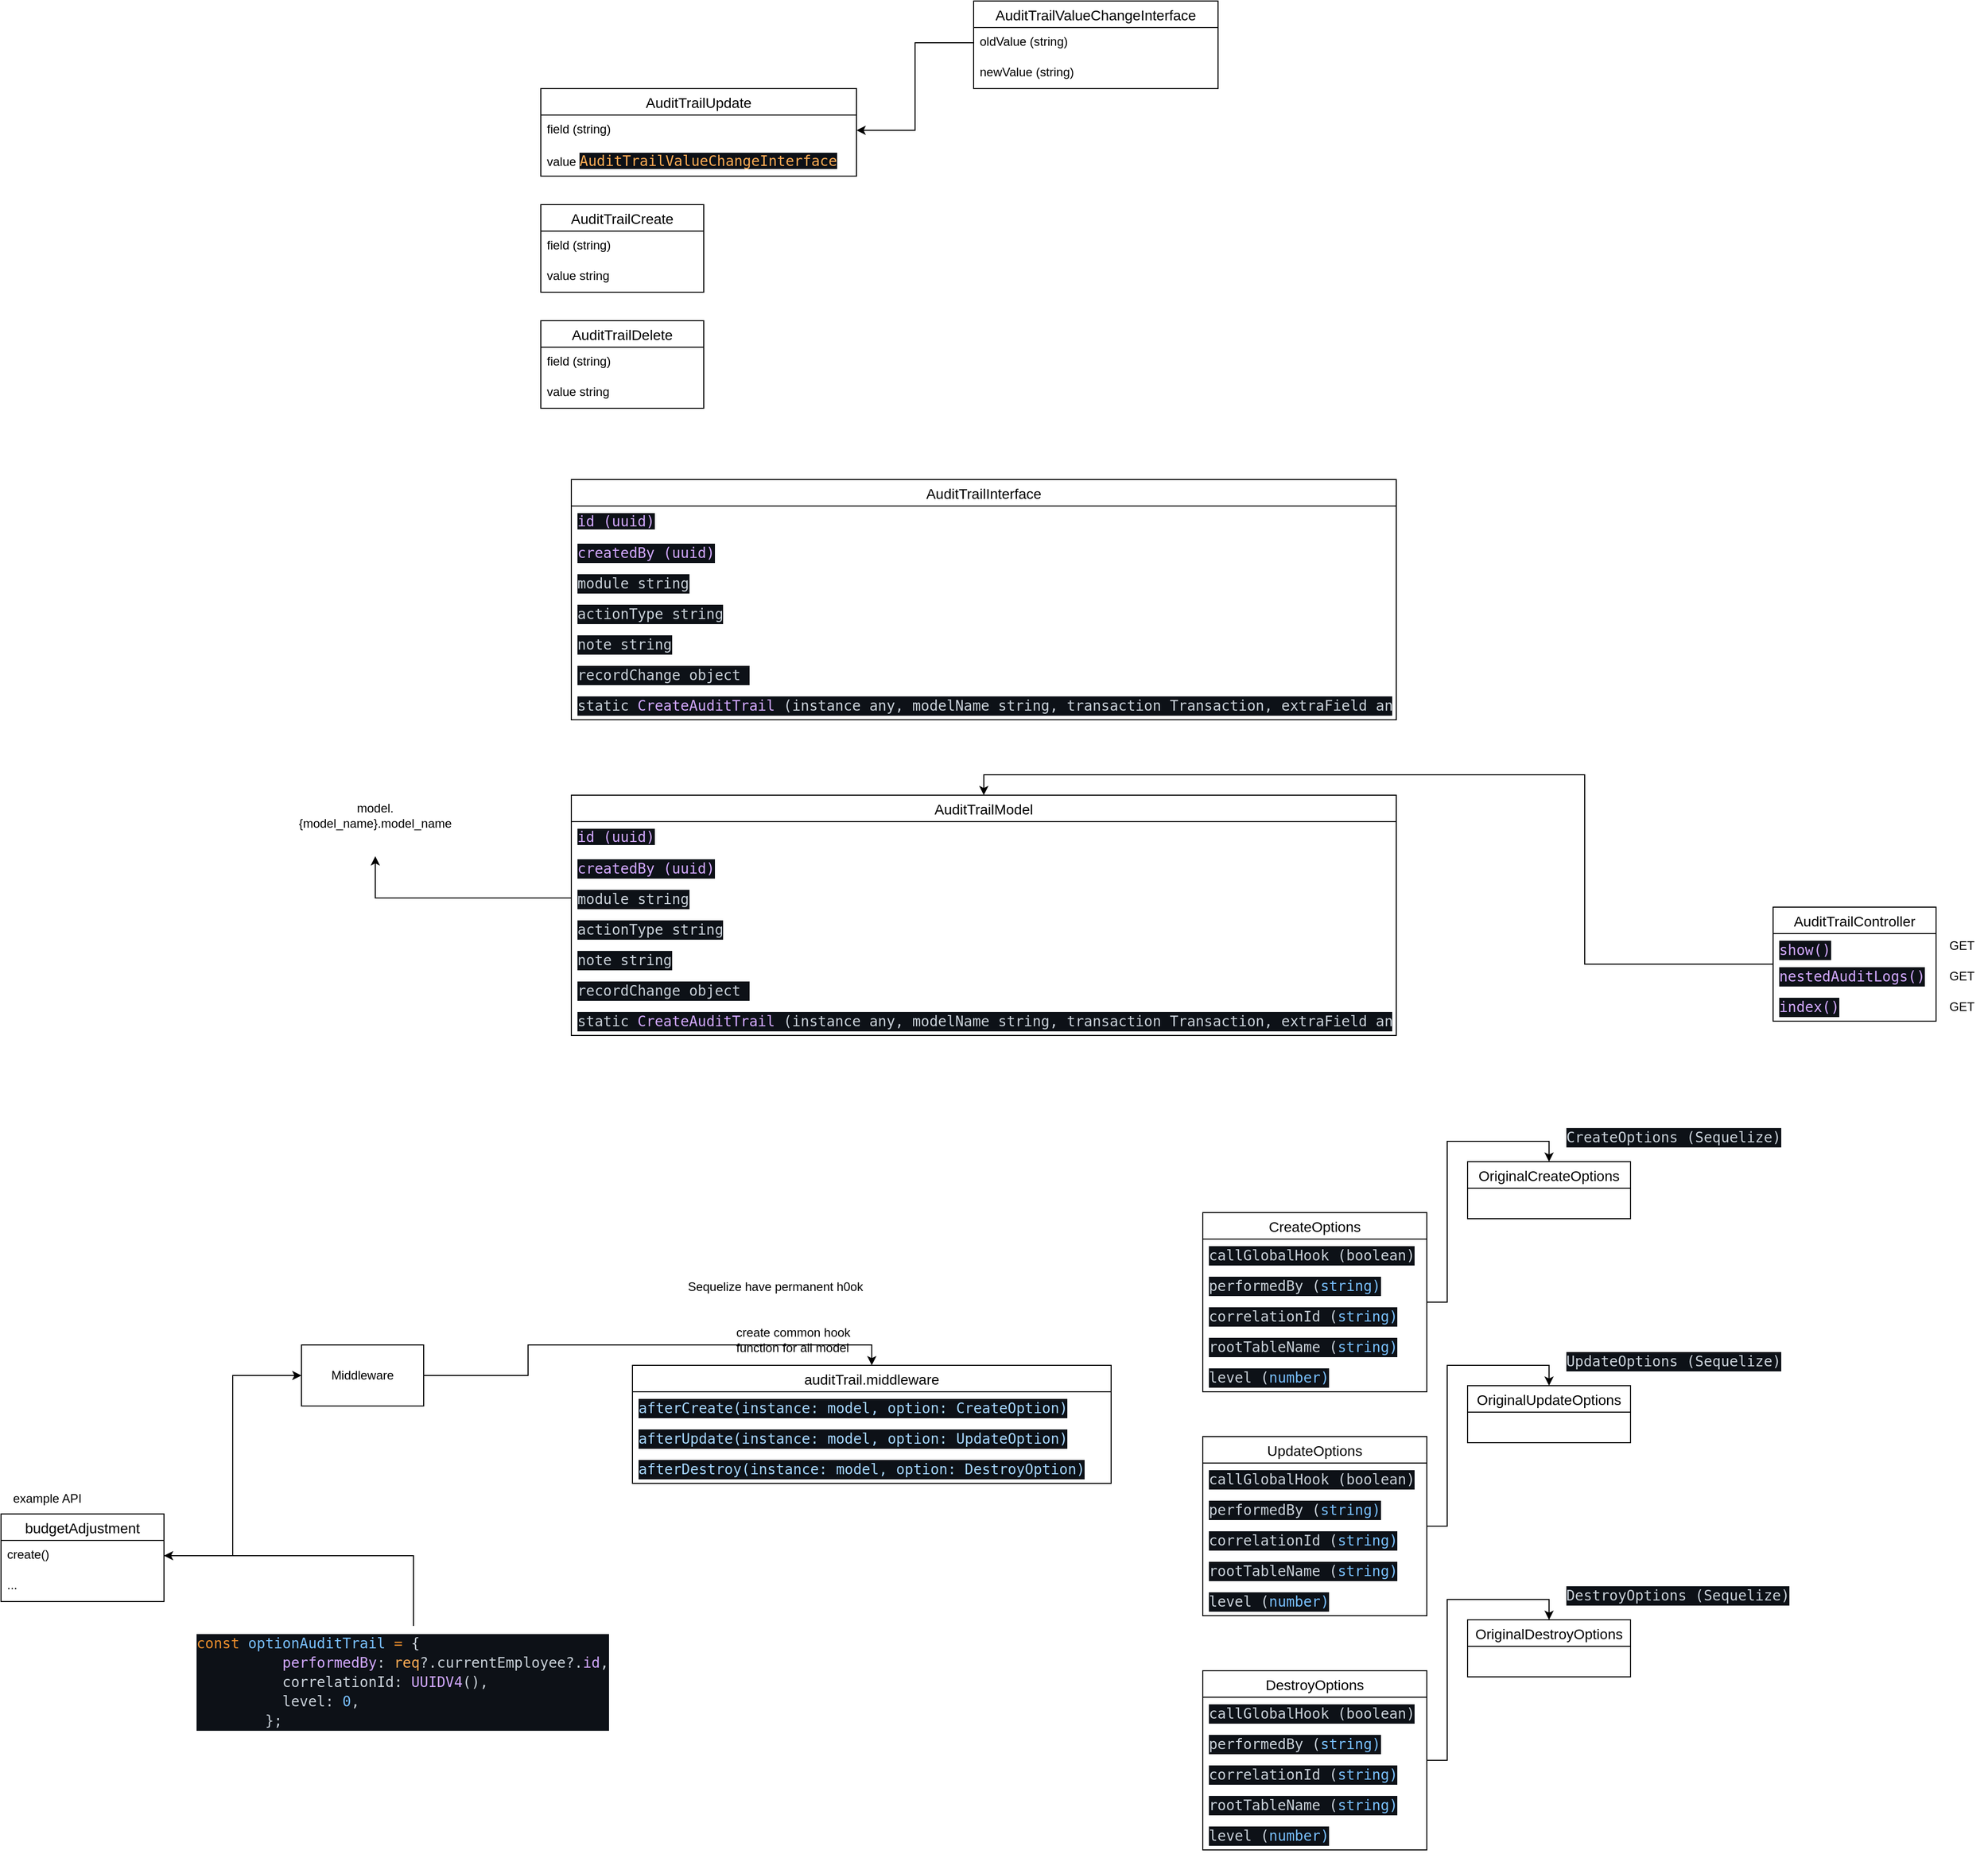 <mxfile version="27.1.5">
  <diagram name="Page-1" id="Ze7WVVPOwKdXuH0DOURA">
    <mxGraphModel dx="1978" dy="1793" grid="1" gridSize="10" guides="1" tooltips="1" connect="1" arrows="1" fold="1" page="1" pageScale="1" pageWidth="850" pageHeight="1100" math="0" shadow="0">
      <root>
        <mxCell id="0" />
        <mxCell id="1" parent="0" />
        <mxCell id="7cJMGXCKCTQfMQpSFX0T-6" value="AuditTrailModel" style="swimlane;fontStyle=0;childLayout=stackLayout;horizontal=1;startSize=26;horizontalStack=0;resizeParent=1;resizeParentMax=0;resizeLast=0;collapsible=1;marginBottom=0;align=center;fontSize=14;" vertex="1" parent="1">
          <mxGeometry x="160" y="240" width="810" height="236" as="geometry" />
        </mxCell>
        <mxCell id="7cJMGXCKCTQfMQpSFX0T-7" value="&lt;font face=&quot;Droid Sans Mono, monospace, monospace&quot; color=&quot;#d2a8ff&quot;&gt;&lt;span style=&quot;font-size: 14px; white-space: pre; background-color: rgb(13, 17, 23);&quot;&gt;id (uuid)&lt;/span&gt;&lt;/font&gt;" style="text;strokeColor=none;fillColor=none;spacingLeft=4;spacingRight=4;overflow=hidden;rotatable=0;points=[[0,0.5],[1,0.5]];portConstraint=eastwest;fontSize=12;whiteSpace=wrap;html=1;" vertex="1" parent="7cJMGXCKCTQfMQpSFX0T-6">
          <mxGeometry y="26" width="810" height="30" as="geometry" />
        </mxCell>
        <mxCell id="7cJMGXCKCTQfMQpSFX0T-8" value="&lt;div style=&quot;color: rgb(201, 209, 217); background-color: rgb(13, 17, 23); font-family: &amp;quot;Droid Sans Mono&amp;quot;, &amp;quot;monospace&amp;quot;, monospace; font-size: 14px; line-height: 19px; white-space: pre;&quot;&gt;&lt;span style=&quot;color: rgb(210, 168, 255);&quot;&gt;createdBy (uuid)&lt;/span&gt;&lt;/div&gt;" style="text;strokeColor=none;fillColor=none;spacingLeft=4;spacingRight=4;overflow=hidden;rotatable=0;points=[[0,0.5],[1,0.5]];portConstraint=eastwest;fontSize=12;whiteSpace=wrap;html=1;" vertex="1" parent="7cJMGXCKCTQfMQpSFX0T-6">
          <mxGeometry y="56" width="810" height="30" as="geometry" />
        </mxCell>
        <mxCell id="7cJMGXCKCTQfMQpSFX0T-9" value="&lt;div style=&quot;color: rgb(201, 209, 217); background-color: rgb(13, 17, 23); font-family: &amp;quot;Droid Sans Mono&amp;quot;, &amp;quot;monospace&amp;quot;, monospace; font-size: 14px; line-height: 19px; white-space: pre;&quot;&gt;module string&lt;/div&gt;" style="text;strokeColor=none;fillColor=none;spacingLeft=4;spacingRight=4;overflow=hidden;rotatable=0;points=[[0,0.5],[1,0.5]];portConstraint=eastwest;fontSize=12;whiteSpace=wrap;html=1;" vertex="1" parent="7cJMGXCKCTQfMQpSFX0T-6">
          <mxGeometry y="86" width="810" height="30" as="geometry" />
        </mxCell>
        <mxCell id="7cJMGXCKCTQfMQpSFX0T-10" value="&lt;div style=&quot;color: rgb(201, 209, 217); background-color: rgb(13, 17, 23); font-family: &amp;quot;Droid Sans Mono&amp;quot;, &amp;quot;monospace&amp;quot;, monospace; font-size: 14px; line-height: 19px; white-space: pre;&quot;&gt;actionType string&lt;/div&gt;" style="text;strokeColor=none;fillColor=none;spacingLeft=4;spacingRight=4;overflow=hidden;rotatable=0;points=[[0,0.5],[1,0.5]];portConstraint=eastwest;fontSize=12;whiteSpace=wrap;html=1;" vertex="1" parent="7cJMGXCKCTQfMQpSFX0T-6">
          <mxGeometry y="116" width="810" height="30" as="geometry" />
        </mxCell>
        <mxCell id="7cJMGXCKCTQfMQpSFX0T-11" value="&lt;div style=&quot;color: rgb(201, 209, 217); background-color: rgb(13, 17, 23); font-family: &amp;quot;Droid Sans Mono&amp;quot;, &amp;quot;monospace&amp;quot;, monospace; font-size: 14px; line-height: 19px; white-space: pre;&quot;&gt;note string&lt;/div&gt;" style="text;strokeColor=none;fillColor=none;spacingLeft=4;spacingRight=4;overflow=hidden;rotatable=0;points=[[0,0.5],[1,0.5]];portConstraint=eastwest;fontSize=12;whiteSpace=wrap;html=1;" vertex="1" parent="7cJMGXCKCTQfMQpSFX0T-6">
          <mxGeometry y="146" width="810" height="30" as="geometry" />
        </mxCell>
        <mxCell id="7cJMGXCKCTQfMQpSFX0T-12" value="&lt;div style=&quot;color: rgb(201, 209, 217); background-color: rgb(13, 17, 23); font-family: &amp;quot;Droid Sans Mono&amp;quot;, &amp;quot;monospace&amp;quot;, monospace; font-size: 14px; line-height: 19px; white-space: pre;&quot;&gt;recordChange object &lt;/div&gt;" style="text;strokeColor=none;fillColor=none;spacingLeft=4;spacingRight=4;overflow=hidden;rotatable=0;points=[[0,0.5],[1,0.5]];portConstraint=eastwest;fontSize=12;whiteSpace=wrap;html=1;" vertex="1" parent="7cJMGXCKCTQfMQpSFX0T-6">
          <mxGeometry y="176" width="810" height="30" as="geometry" />
        </mxCell>
        <mxCell id="7cJMGXCKCTQfMQpSFX0T-24" value="&lt;div style=&quot;color: rgb(201, 209, 217); background-color: rgb(13, 17, 23); font-family: &amp;quot;Droid Sans Mono&amp;quot;, &amp;quot;monospace&amp;quot;, monospace; font-size: 14px; line-height: 19px; white-space: pre;&quot;&gt;static &lt;span style=&quot;color: rgb(210, 168, 255); background-color: light-dark(rgb(13, 17, 23), rgb(220, 223, 229));&quot;&gt;CreateAuditTrail&lt;/span&gt;&lt;span style=&quot;background-color: light-dark(rgb(13, 17, 23), rgb(220, 223, 229)); color: light-dark(rgb(201, 209, 217), rgb(52, 59, 65));&quot;&gt; (instance any, modelName string, transaction Transaction, extraField any) &lt;/span&gt;&lt;br&gt;&lt;/div&gt;" style="text;strokeColor=none;fillColor=none;spacingLeft=4;spacingRight=4;overflow=hidden;rotatable=0;points=[[0,0.5],[1,0.5]];portConstraint=eastwest;fontSize=12;whiteSpace=wrap;html=1;" vertex="1" parent="7cJMGXCKCTQfMQpSFX0T-6">
          <mxGeometry y="206" width="810" height="30" as="geometry" />
        </mxCell>
        <mxCell id="7cJMGXCKCTQfMQpSFX0T-25" value="" style="group" vertex="1" connectable="0" parent="1">
          <mxGeometry x="1340" y="350" width="210" height="113" as="geometry" />
        </mxCell>
        <mxCell id="7cJMGXCKCTQfMQpSFX0T-2" value="AuditTrailController" style="swimlane;fontStyle=0;childLayout=stackLayout;horizontal=1;startSize=26;horizontalStack=0;resizeParent=1;resizeParentMax=0;resizeLast=0;collapsible=1;marginBottom=0;align=center;fontSize=14;" vertex="1" parent="7cJMGXCKCTQfMQpSFX0T-25">
          <mxGeometry width="160" height="112" as="geometry" />
        </mxCell>
        <mxCell id="7cJMGXCKCTQfMQpSFX0T-3" value="&lt;div style=&quot;color: rgb(201, 209, 217); background-color: rgb(13, 17, 23); font-family: &amp;quot;Droid Sans Mono&amp;quot;, &amp;quot;monospace&amp;quot;, monospace; font-size: 14px; line-height: 19px; white-space: pre;&quot;&gt;&lt;span style=&quot;color: #d2a8ff;&quot;&gt;show()&lt;/span&gt;&lt;/div&gt;" style="text;strokeColor=none;fillColor=none;spacingLeft=4;spacingRight=4;overflow=hidden;rotatable=0;points=[[0,0.5],[1,0.5]];portConstraint=eastwest;fontSize=12;whiteSpace=wrap;html=1;" vertex="1" parent="7cJMGXCKCTQfMQpSFX0T-2">
          <mxGeometry y="26" width="160" height="26" as="geometry" />
        </mxCell>
        <mxCell id="7cJMGXCKCTQfMQpSFX0T-4" value="&lt;div style=&quot;color: rgb(201, 209, 217); background-color: rgb(13, 17, 23); font-family: &amp;quot;Droid Sans Mono&amp;quot;, &amp;quot;monospace&amp;quot;, monospace; font-size: 14px; line-height: 19px; white-space: pre;&quot;&gt;&lt;span style=&quot;color: rgb(210, 168, 255);&quot;&gt;nestedAuditLogs()&lt;/span&gt;&lt;/div&gt;" style="text;strokeColor=none;fillColor=none;spacingLeft=4;spacingRight=4;overflow=hidden;rotatable=0;points=[[0,0.5],[1,0.5]];portConstraint=eastwest;fontSize=12;whiteSpace=wrap;html=1;" vertex="1" parent="7cJMGXCKCTQfMQpSFX0T-2">
          <mxGeometry y="52" width="160" height="30" as="geometry" />
        </mxCell>
        <mxCell id="7cJMGXCKCTQfMQpSFX0T-5" value="&lt;div style=&quot;color: rgb(201, 209, 217); background-color: rgb(13, 17, 23); font-family: &amp;quot;Droid Sans Mono&amp;quot;, &amp;quot;monospace&amp;quot;, monospace; font-size: 14px; line-height: 19px; white-space: pre;&quot;&gt;&lt;span style=&quot;color: #d2a8ff;&quot;&gt;index()&lt;/span&gt;&lt;/div&gt;" style="text;strokeColor=none;fillColor=none;spacingLeft=4;spacingRight=4;overflow=hidden;rotatable=0;points=[[0,0.5],[1,0.5]];portConstraint=eastwest;fontSize=12;whiteSpace=wrap;html=1;" vertex="1" parent="7cJMGXCKCTQfMQpSFX0T-2">
          <mxGeometry y="82" width="160" height="30" as="geometry" />
        </mxCell>
        <mxCell id="7cJMGXCKCTQfMQpSFX0T-13" value="GET" style="text;html=1;align=center;verticalAlign=middle;resizable=0;points=[];autosize=1;strokeColor=none;fillColor=none;" vertex="1" parent="7cJMGXCKCTQfMQpSFX0T-25">
          <mxGeometry x="160" y="23" width="50" height="30" as="geometry" />
        </mxCell>
        <mxCell id="7cJMGXCKCTQfMQpSFX0T-14" value="GET" style="text;html=1;align=center;verticalAlign=middle;resizable=0;points=[];autosize=1;strokeColor=none;fillColor=none;" vertex="1" parent="7cJMGXCKCTQfMQpSFX0T-25">
          <mxGeometry x="160" y="53" width="50" height="30" as="geometry" />
        </mxCell>
        <mxCell id="7cJMGXCKCTQfMQpSFX0T-15" value="GET" style="text;html=1;align=center;verticalAlign=middle;resizable=0;points=[];autosize=1;strokeColor=none;fillColor=none;" vertex="1" parent="7cJMGXCKCTQfMQpSFX0T-25">
          <mxGeometry x="160" y="83" width="50" height="30" as="geometry" />
        </mxCell>
        <mxCell id="7cJMGXCKCTQfMQpSFX0T-27" value="model.{model_name}.model_name" style="text;html=1;align=center;verticalAlign=middle;whiteSpace=wrap;rounded=0;" vertex="1" parent="1">
          <mxGeometry x="-80" y="220" width="95" height="80" as="geometry" />
        </mxCell>
        <mxCell id="7cJMGXCKCTQfMQpSFX0T-28" style="edgeStyle=orthogonalEdgeStyle;rounded=0;orthogonalLoop=1;jettySize=auto;html=1;" edge="1" parent="1" source="7cJMGXCKCTQfMQpSFX0T-9" target="7cJMGXCKCTQfMQpSFX0T-27">
          <mxGeometry relative="1" as="geometry" />
        </mxCell>
        <mxCell id="7cJMGXCKCTQfMQpSFX0T-29" value="AuditTrailInterface" style="swimlane;fontStyle=0;childLayout=stackLayout;horizontal=1;startSize=26;horizontalStack=0;resizeParent=1;resizeParentMax=0;resizeLast=0;collapsible=1;marginBottom=0;align=center;fontSize=14;" vertex="1" parent="1">
          <mxGeometry x="160" y="-70" width="810" height="236" as="geometry" />
        </mxCell>
        <mxCell id="7cJMGXCKCTQfMQpSFX0T-30" value="&lt;font face=&quot;Droid Sans Mono, monospace, monospace&quot; color=&quot;#d2a8ff&quot;&gt;&lt;span style=&quot;font-size: 14px; white-space: pre; background-color: rgb(13, 17, 23);&quot;&gt;id (uuid)&lt;/span&gt;&lt;/font&gt;" style="text;strokeColor=none;fillColor=none;spacingLeft=4;spacingRight=4;overflow=hidden;rotatable=0;points=[[0,0.5],[1,0.5]];portConstraint=eastwest;fontSize=12;whiteSpace=wrap;html=1;" vertex="1" parent="7cJMGXCKCTQfMQpSFX0T-29">
          <mxGeometry y="26" width="810" height="30" as="geometry" />
        </mxCell>
        <mxCell id="7cJMGXCKCTQfMQpSFX0T-31" value="&lt;div style=&quot;color: rgb(201, 209, 217); background-color: rgb(13, 17, 23); font-family: &amp;quot;Droid Sans Mono&amp;quot;, &amp;quot;monospace&amp;quot;, monospace; font-size: 14px; line-height: 19px; white-space: pre;&quot;&gt;&lt;span style=&quot;color: rgb(210, 168, 255);&quot;&gt;createdBy (uuid)&lt;/span&gt;&lt;/div&gt;" style="text;strokeColor=none;fillColor=none;spacingLeft=4;spacingRight=4;overflow=hidden;rotatable=0;points=[[0,0.5],[1,0.5]];portConstraint=eastwest;fontSize=12;whiteSpace=wrap;html=1;" vertex="1" parent="7cJMGXCKCTQfMQpSFX0T-29">
          <mxGeometry y="56" width="810" height="30" as="geometry" />
        </mxCell>
        <mxCell id="7cJMGXCKCTQfMQpSFX0T-32" value="&lt;div style=&quot;color: rgb(201, 209, 217); background-color: rgb(13, 17, 23); font-family: &amp;quot;Droid Sans Mono&amp;quot;, &amp;quot;monospace&amp;quot;, monospace; font-size: 14px; line-height: 19px; white-space: pre;&quot;&gt;module string&lt;/div&gt;" style="text;strokeColor=none;fillColor=none;spacingLeft=4;spacingRight=4;overflow=hidden;rotatable=0;points=[[0,0.5],[1,0.5]];portConstraint=eastwest;fontSize=12;whiteSpace=wrap;html=1;" vertex="1" parent="7cJMGXCKCTQfMQpSFX0T-29">
          <mxGeometry y="86" width="810" height="30" as="geometry" />
        </mxCell>
        <mxCell id="7cJMGXCKCTQfMQpSFX0T-33" value="&lt;div style=&quot;color: rgb(201, 209, 217); background-color: rgb(13, 17, 23); font-family: &amp;quot;Droid Sans Mono&amp;quot;, &amp;quot;monospace&amp;quot;, monospace; font-size: 14px; line-height: 19px; white-space: pre;&quot;&gt;actionType string&lt;/div&gt;" style="text;strokeColor=none;fillColor=none;spacingLeft=4;spacingRight=4;overflow=hidden;rotatable=0;points=[[0,0.5],[1,0.5]];portConstraint=eastwest;fontSize=12;whiteSpace=wrap;html=1;" vertex="1" parent="7cJMGXCKCTQfMQpSFX0T-29">
          <mxGeometry y="116" width="810" height="30" as="geometry" />
        </mxCell>
        <mxCell id="7cJMGXCKCTQfMQpSFX0T-34" value="&lt;div style=&quot;color: rgb(201, 209, 217); background-color: rgb(13, 17, 23); font-family: &amp;quot;Droid Sans Mono&amp;quot;, &amp;quot;monospace&amp;quot;, monospace; font-size: 14px; line-height: 19px; white-space: pre;&quot;&gt;note string&lt;/div&gt;" style="text;strokeColor=none;fillColor=none;spacingLeft=4;spacingRight=4;overflow=hidden;rotatable=0;points=[[0,0.5],[1,0.5]];portConstraint=eastwest;fontSize=12;whiteSpace=wrap;html=1;" vertex="1" parent="7cJMGXCKCTQfMQpSFX0T-29">
          <mxGeometry y="146" width="810" height="30" as="geometry" />
        </mxCell>
        <mxCell id="7cJMGXCKCTQfMQpSFX0T-35" value="&lt;div style=&quot;color: rgb(201, 209, 217); background-color: rgb(13, 17, 23); font-family: &amp;quot;Droid Sans Mono&amp;quot;, &amp;quot;monospace&amp;quot;, monospace; font-size: 14px; line-height: 19px; white-space: pre;&quot;&gt;recordChange object &lt;/div&gt;" style="text;strokeColor=none;fillColor=none;spacingLeft=4;spacingRight=4;overflow=hidden;rotatable=0;points=[[0,0.5],[1,0.5]];portConstraint=eastwest;fontSize=12;whiteSpace=wrap;html=1;" vertex="1" parent="7cJMGXCKCTQfMQpSFX0T-29">
          <mxGeometry y="176" width="810" height="30" as="geometry" />
        </mxCell>
        <mxCell id="7cJMGXCKCTQfMQpSFX0T-36" value="&lt;div style=&quot;color: rgb(201, 209, 217); background-color: rgb(13, 17, 23); font-family: &amp;quot;Droid Sans Mono&amp;quot;, &amp;quot;monospace&amp;quot;, monospace; font-size: 14px; line-height: 19px; white-space: pre;&quot;&gt;static &lt;span style=&quot;color: rgb(210, 168, 255); background-color: light-dark(rgb(13, 17, 23), rgb(220, 223, 229));&quot;&gt;CreateAuditTrail&lt;/span&gt;&lt;span style=&quot;background-color: light-dark(rgb(13, 17, 23), rgb(220, 223, 229)); color: light-dark(rgb(201, 209, 217), rgb(52, 59, 65));&quot;&gt; (instance any, modelName string, transaction Transaction, extraField any) &lt;/span&gt;&lt;br&gt;&lt;/div&gt;" style="text;strokeColor=none;fillColor=none;spacingLeft=4;spacingRight=4;overflow=hidden;rotatable=0;points=[[0,0.5],[1,0.5]];portConstraint=eastwest;fontSize=12;whiteSpace=wrap;html=1;" vertex="1" parent="7cJMGXCKCTQfMQpSFX0T-29">
          <mxGeometry y="206" width="810" height="30" as="geometry" />
        </mxCell>
        <mxCell id="7cJMGXCKCTQfMQpSFX0T-43" style="edgeStyle=orthogonalEdgeStyle;rounded=0;orthogonalLoop=1;jettySize=auto;html=1;entryX=0.5;entryY=0;entryDx=0;entryDy=0;" edge="1" parent="1" source="7cJMGXCKCTQfMQpSFX0T-2" target="7cJMGXCKCTQfMQpSFX0T-6">
          <mxGeometry relative="1" as="geometry">
            <Array as="points">
              <mxPoint x="1155" y="406" />
              <mxPoint x="1155" y="220" />
              <mxPoint x="565" y="220" />
            </Array>
          </mxGeometry>
        </mxCell>
        <mxCell id="7cJMGXCKCTQfMQpSFX0T-54" value="" style="group" vertex="1" connectable="0" parent="1">
          <mxGeometry x="-400" y="916" width="620" height="250" as="geometry" />
        </mxCell>
        <mxCell id="7cJMGXCKCTQfMQpSFX0T-17" value="budgetAdjustment" style="swimlane;fontStyle=0;childLayout=stackLayout;horizontal=1;startSize=26;horizontalStack=0;resizeParent=1;resizeParentMax=0;resizeLast=0;collapsible=1;marginBottom=0;align=center;fontSize=14;" vertex="1" parent="7cJMGXCKCTQfMQpSFX0T-54">
          <mxGeometry y="30" width="160" height="86" as="geometry" />
        </mxCell>
        <mxCell id="7cJMGXCKCTQfMQpSFX0T-18" value="create()" style="text;strokeColor=none;fillColor=none;spacingLeft=4;spacingRight=4;overflow=hidden;rotatable=0;points=[[0,0.5],[1,0.5]];portConstraint=eastwest;fontSize=12;whiteSpace=wrap;html=1;" vertex="1" parent="7cJMGXCKCTQfMQpSFX0T-17">
          <mxGeometry y="26" width="160" height="30" as="geometry" />
        </mxCell>
        <mxCell id="7cJMGXCKCTQfMQpSFX0T-20" value="..." style="text;strokeColor=none;fillColor=none;spacingLeft=4;spacingRight=4;overflow=hidden;rotatable=0;points=[[0,0.5],[1,0.5]];portConstraint=eastwest;fontSize=12;whiteSpace=wrap;html=1;" vertex="1" parent="7cJMGXCKCTQfMQpSFX0T-17">
          <mxGeometry y="56" width="160" height="30" as="geometry" />
        </mxCell>
        <mxCell id="7cJMGXCKCTQfMQpSFX0T-21" value="example API" style="text;html=1;align=center;verticalAlign=middle;resizable=0;points=[];autosize=1;strokeColor=none;fillColor=none;" vertex="1" parent="7cJMGXCKCTQfMQpSFX0T-54">
          <mxGeometry width="90" height="30" as="geometry" />
        </mxCell>
        <mxCell id="7cJMGXCKCTQfMQpSFX0T-23" style="edgeStyle=orthogonalEdgeStyle;rounded=0;orthogonalLoop=1;jettySize=auto;html=1;entryX=1;entryY=0.5;entryDx=0;entryDy=0;" edge="1" parent="7cJMGXCKCTQfMQpSFX0T-54" source="7cJMGXCKCTQfMQpSFX0T-22" target="7cJMGXCKCTQfMQpSFX0T-18">
          <mxGeometry relative="1" as="geometry" />
        </mxCell>
        <mxCell id="7cJMGXCKCTQfMQpSFX0T-22" value="&lt;div style=&quot;color: rgb(201, 209, 217); background-color: rgb(13, 17, 23); font-family: &amp;quot;Droid Sans Mono&amp;quot;, &amp;quot;monospace&amp;quot;, monospace; font-size: 14px; line-height: 19px; white-space-collapse: preserve;&quot;&gt;&lt;div&gt;&lt;span style=&quot;color: rgb(236, 142, 44);&quot;&gt;const&lt;/span&gt; &lt;span style=&quot;color: rgb(121, 192, 255);&quot;&gt;optionAuditTrail&lt;/span&gt; &lt;span style=&quot;color: rgb(236, 142, 44);&quot;&gt;=&lt;/span&gt; {&lt;/div&gt;&lt;div&gt;          &lt;span style=&quot;color: rgb(210, 168, 255);&quot;&gt;performedBy&lt;/span&gt;: &lt;span style=&quot;color: rgb(253, 172, 84);&quot;&gt;req&lt;/span&gt;?.currentEmployee?.&lt;span style=&quot;color: rgb(210, 168, 255);&quot;&gt;id&lt;/span&gt;,&lt;/div&gt;&lt;div&gt;          correlationId: &lt;span style=&quot;color: rgb(210, 168, 255);&quot;&gt;UUIDV4&lt;/span&gt;(),&lt;/div&gt;&lt;div&gt;          level: &lt;span style=&quot;color: rgb(121, 192, 255);&quot;&gt;0&lt;/span&gt;,&lt;/div&gt;&lt;div&gt;        };&lt;/div&gt;&lt;/div&gt;" style="text;html=1;align=left;verticalAlign=middle;resizable=0;points=[];autosize=1;strokeColor=none;fillColor=none;" vertex="1" parent="7cJMGXCKCTQfMQpSFX0T-54">
          <mxGeometry x="190" y="140" width="430" height="110" as="geometry" />
        </mxCell>
        <mxCell id="7cJMGXCKCTQfMQpSFX0T-58" value="" style="group" vertex="1" connectable="0" parent="1">
          <mxGeometry x="130" y="-540" width="665" height="400" as="geometry" />
        </mxCell>
        <mxCell id="7cJMGXCKCTQfMQpSFX0T-38" value="AuditTrailCreate" style="swimlane;fontStyle=0;childLayout=stackLayout;horizontal=1;startSize=26;horizontalStack=0;resizeParent=1;resizeParentMax=0;resizeLast=0;collapsible=1;marginBottom=0;align=center;fontSize=14;" vertex="1" parent="7cJMGXCKCTQfMQpSFX0T-58">
          <mxGeometry y="200" width="160" height="86" as="geometry" />
        </mxCell>
        <mxCell id="7cJMGXCKCTQfMQpSFX0T-39" value="field (string)" style="text;strokeColor=none;fillColor=none;spacingLeft=4;spacingRight=4;overflow=hidden;rotatable=0;points=[[0,0.5],[1,0.5]];portConstraint=eastwest;fontSize=12;whiteSpace=wrap;html=1;" vertex="1" parent="7cJMGXCKCTQfMQpSFX0T-38">
          <mxGeometry y="26" width="160" height="30" as="geometry" />
        </mxCell>
        <mxCell id="7cJMGXCKCTQfMQpSFX0T-41" value="value string" style="text;strokeColor=none;fillColor=none;spacingLeft=4;spacingRight=4;overflow=hidden;rotatable=0;points=[[0,0.5],[1,0.5]];portConstraint=eastwest;fontSize=12;whiteSpace=wrap;html=1;" vertex="1" parent="7cJMGXCKCTQfMQpSFX0T-38">
          <mxGeometry y="56" width="160" height="30" as="geometry" />
        </mxCell>
        <mxCell id="7cJMGXCKCTQfMQpSFX0T-44" value="AuditTrailDelete" style="swimlane;fontStyle=0;childLayout=stackLayout;horizontal=1;startSize=26;horizontalStack=0;resizeParent=1;resizeParentMax=0;resizeLast=0;collapsible=1;marginBottom=0;align=center;fontSize=14;" vertex="1" parent="7cJMGXCKCTQfMQpSFX0T-58">
          <mxGeometry y="314" width="160" height="86" as="geometry" />
        </mxCell>
        <mxCell id="7cJMGXCKCTQfMQpSFX0T-45" value="field (string)" style="text;strokeColor=none;fillColor=none;spacingLeft=4;spacingRight=4;overflow=hidden;rotatable=0;points=[[0,0.5],[1,0.5]];portConstraint=eastwest;fontSize=12;whiteSpace=wrap;html=1;" vertex="1" parent="7cJMGXCKCTQfMQpSFX0T-44">
          <mxGeometry y="26" width="160" height="30" as="geometry" />
        </mxCell>
        <mxCell id="7cJMGXCKCTQfMQpSFX0T-46" value="value string" style="text;strokeColor=none;fillColor=none;spacingLeft=4;spacingRight=4;overflow=hidden;rotatable=0;points=[[0,0.5],[1,0.5]];portConstraint=eastwest;fontSize=12;whiteSpace=wrap;html=1;" vertex="1" parent="7cJMGXCKCTQfMQpSFX0T-44">
          <mxGeometry y="56" width="160" height="30" as="geometry" />
        </mxCell>
        <mxCell id="7cJMGXCKCTQfMQpSFX0T-47" value="AuditTrailUpdate" style="swimlane;fontStyle=0;childLayout=stackLayout;horizontal=1;startSize=26;horizontalStack=0;resizeParent=1;resizeParentMax=0;resizeLast=0;collapsible=1;marginBottom=0;align=center;fontSize=14;" vertex="1" parent="7cJMGXCKCTQfMQpSFX0T-58">
          <mxGeometry y="86" width="310" height="86" as="geometry" />
        </mxCell>
        <mxCell id="7cJMGXCKCTQfMQpSFX0T-48" value="field (string)" style="text;strokeColor=none;fillColor=none;spacingLeft=4;spacingRight=4;overflow=hidden;rotatable=0;points=[[0,0.5],[1,0.5]];portConstraint=eastwest;fontSize=12;whiteSpace=wrap;html=1;" vertex="1" parent="7cJMGXCKCTQfMQpSFX0T-47">
          <mxGeometry y="26" width="310" height="30" as="geometry" />
        </mxCell>
        <mxCell id="7cJMGXCKCTQfMQpSFX0T-49" value="value&amp;nbsp;&lt;span style=&quot;color: rgb(253, 172, 84); background-color: rgb(13, 17, 23); font-family: &amp;quot;Droid Sans Mono&amp;quot;, &amp;quot;monospace&amp;quot;, monospace; font-size: 14px; white-space: pre;&quot;&gt;AuditTrailValueChangeInterface&lt;/span&gt;" style="text;strokeColor=none;fillColor=none;spacingLeft=4;spacingRight=4;overflow=hidden;rotatable=0;points=[[0,0.5],[1,0.5]];portConstraint=eastwest;fontSize=12;whiteSpace=wrap;html=1;" vertex="1" parent="7cJMGXCKCTQfMQpSFX0T-47">
          <mxGeometry y="56" width="310" height="30" as="geometry" />
        </mxCell>
        <mxCell id="7cJMGXCKCTQfMQpSFX0T-50" value="AuditTrailValueChangeInterface" style="swimlane;fontStyle=0;childLayout=stackLayout;horizontal=1;startSize=26;horizontalStack=0;resizeParent=1;resizeParentMax=0;resizeLast=0;collapsible=1;marginBottom=0;align=center;fontSize=14;" vertex="1" parent="7cJMGXCKCTQfMQpSFX0T-58">
          <mxGeometry x="425" width="240" height="86" as="geometry" />
        </mxCell>
        <mxCell id="7cJMGXCKCTQfMQpSFX0T-51" value="oldValue (string)" style="text;strokeColor=none;fillColor=none;spacingLeft=4;spacingRight=4;overflow=hidden;rotatable=0;points=[[0,0.5],[1,0.5]];portConstraint=eastwest;fontSize=12;whiteSpace=wrap;html=1;" vertex="1" parent="7cJMGXCKCTQfMQpSFX0T-50">
          <mxGeometry y="26" width="240" height="30" as="geometry" />
        </mxCell>
        <mxCell id="7cJMGXCKCTQfMQpSFX0T-52" value="newValue (string)" style="text;strokeColor=none;fillColor=none;spacingLeft=4;spacingRight=4;overflow=hidden;rotatable=0;points=[[0,0.5],[1,0.5]];portConstraint=eastwest;fontSize=12;whiteSpace=wrap;html=1;" vertex="1" parent="7cJMGXCKCTQfMQpSFX0T-50">
          <mxGeometry y="56" width="240" height="30" as="geometry" />
        </mxCell>
        <mxCell id="7cJMGXCKCTQfMQpSFX0T-57" style="edgeStyle=orthogonalEdgeStyle;rounded=0;orthogonalLoop=1;jettySize=auto;html=1;entryX=1;entryY=0.5;entryDx=0;entryDy=0;" edge="1" parent="7cJMGXCKCTQfMQpSFX0T-58" source="7cJMGXCKCTQfMQpSFX0T-51" target="7cJMGXCKCTQfMQpSFX0T-48">
          <mxGeometry relative="1" as="geometry" />
        </mxCell>
        <mxCell id="7cJMGXCKCTQfMQpSFX0T-61" style="edgeStyle=orthogonalEdgeStyle;rounded=0;orthogonalLoop=1;jettySize=auto;html=1;entryX=0.5;entryY=0;entryDx=0;entryDy=0;" edge="1" parent="1" source="7cJMGXCKCTQfMQpSFX0T-59" target="7cJMGXCKCTQfMQpSFX0T-62">
          <mxGeometry relative="1" as="geometry">
            <mxPoint x="260" y="800" as="targetPoint" />
          </mxGeometry>
        </mxCell>
        <mxCell id="7cJMGXCKCTQfMQpSFX0T-59" value="Middleware" style="rounded=0;whiteSpace=wrap;html=1;" vertex="1" parent="1">
          <mxGeometry x="-105" y="780" width="120" height="60" as="geometry" />
        </mxCell>
        <mxCell id="7cJMGXCKCTQfMQpSFX0T-60" style="edgeStyle=orthogonalEdgeStyle;rounded=0;orthogonalLoop=1;jettySize=auto;html=1;entryX=0;entryY=0.5;entryDx=0;entryDy=0;" edge="1" parent="1" source="7cJMGXCKCTQfMQpSFX0T-18" target="7cJMGXCKCTQfMQpSFX0T-59">
          <mxGeometry relative="1" as="geometry" />
        </mxCell>
        <mxCell id="7cJMGXCKCTQfMQpSFX0T-62" value="auditTrail.middleware" style="swimlane;fontStyle=0;childLayout=stackLayout;horizontal=1;startSize=26;horizontalStack=0;resizeParent=1;resizeParentMax=0;resizeLast=0;collapsible=1;marginBottom=0;align=center;fontSize=14;" vertex="1" parent="1">
          <mxGeometry x="220" y="800" width="470" height="116" as="geometry" />
        </mxCell>
        <mxCell id="7cJMGXCKCTQfMQpSFX0T-63" value="&lt;div style=&quot;color: rgb(201, 209, 217); background-color: rgb(13, 17, 23); font-family: &amp;quot;Droid Sans Mono&amp;quot;, &amp;quot;monospace&amp;quot;, monospace; font-size: 14px; line-height: 19px; white-space: pre;&quot;&gt;&lt;span style=&quot;color: rgb(165, 214, 255);&quot;&gt;afterCreate(instance: model, option: CreateOption)&lt;/span&gt;&lt;/div&gt;" style="text;strokeColor=none;fillColor=none;spacingLeft=4;spacingRight=4;overflow=hidden;rotatable=0;points=[[0,0.5],[1,0.5]];portConstraint=eastwest;fontSize=12;whiteSpace=wrap;html=1;" vertex="1" parent="7cJMGXCKCTQfMQpSFX0T-62">
          <mxGeometry y="26" width="470" height="30" as="geometry" />
        </mxCell>
        <mxCell id="7cJMGXCKCTQfMQpSFX0T-64" value="&lt;div style=&quot;color: rgb(201, 209, 217); background-color: rgb(13, 17, 23); font-family: &amp;quot;Droid Sans Mono&amp;quot;, &amp;quot;monospace&amp;quot;, monospace; font-size: 14px; line-height: 19px; white-space: pre;&quot;&gt;&lt;span style=&quot;color: rgb(165, 214, 255);&quot;&gt;afterUpdate(&lt;/span&gt;&lt;span style=&quot;color: rgb(165, 214, 255);&quot;&gt;instance: model, option: UpdateOption&lt;/span&gt;&lt;span style=&quot;color: light-dark(rgb(165, 214, 255), rgb(24, 66, 101)); background-color: light-dark(rgb(13, 17, 23), rgb(220, 223, 229));&quot;&gt;)&lt;/span&gt;&lt;/div&gt;" style="text;strokeColor=none;fillColor=none;spacingLeft=4;spacingRight=4;overflow=hidden;rotatable=0;points=[[0,0.5],[1,0.5]];portConstraint=eastwest;fontSize=12;whiteSpace=wrap;html=1;" vertex="1" parent="7cJMGXCKCTQfMQpSFX0T-62">
          <mxGeometry y="56" width="470" height="30" as="geometry" />
        </mxCell>
        <mxCell id="7cJMGXCKCTQfMQpSFX0T-65" value="&lt;div style=&quot;color: rgb(201, 209, 217); background-color: rgb(13, 17, 23); font-family: &amp;quot;Droid Sans Mono&amp;quot;, &amp;quot;monospace&amp;quot;, monospace; font-size: 14px; line-height: 19px; white-space: pre;&quot;&gt;&lt;span style=&quot;color: rgb(165, 214, 255);&quot;&gt;afterDestroy(&lt;/span&gt;&lt;span style=&quot;color: rgb(165, 214, 255);&quot;&gt;instance: model, option: DestroyOption&lt;/span&gt;&lt;span style=&quot;color: light-dark(rgb(165, 214, 255), rgb(24, 66, 101)); background-color: light-dark(rgb(13, 17, 23), rgb(220, 223, 229));&quot;&gt;)&lt;/span&gt;&lt;/div&gt;" style="text;strokeColor=none;fillColor=none;spacingLeft=4;spacingRight=4;overflow=hidden;rotatable=0;points=[[0,0.5],[1,0.5]];portConstraint=eastwest;fontSize=12;whiteSpace=wrap;html=1;" vertex="1" parent="7cJMGXCKCTQfMQpSFX0T-62">
          <mxGeometry y="86" width="470" height="30" as="geometry" />
        </mxCell>
        <mxCell id="7cJMGXCKCTQfMQpSFX0T-71" value="create common hook function for all model" style="text;html=1;align=left;verticalAlign=middle;whiteSpace=wrap;rounded=0;" vertex="1" parent="1">
          <mxGeometry x="320" y="760" width="150" height="30" as="geometry" />
        </mxCell>
        <mxCell id="7cJMGXCKCTQfMQpSFX0T-80" style="edgeStyle=orthogonalEdgeStyle;rounded=0;orthogonalLoop=1;jettySize=auto;html=1;entryX=0.5;entryY=0;entryDx=0;entryDy=0;" edge="1" parent="1" source="7cJMGXCKCTQfMQpSFX0T-73" target="7cJMGXCKCTQfMQpSFX0T-81">
          <mxGeometry relative="1" as="geometry">
            <mxPoint x="880" y="650" as="targetPoint" />
          </mxGeometry>
        </mxCell>
        <mxCell id="7cJMGXCKCTQfMQpSFX0T-73" value="CreateOptions" style="swimlane;fontStyle=0;childLayout=stackLayout;horizontal=1;startSize=26;horizontalStack=0;resizeParent=1;resizeParentMax=0;resizeLast=0;collapsible=1;marginBottom=0;align=center;fontSize=14;" vertex="1" parent="1">
          <mxGeometry x="780" y="650" width="220" height="176" as="geometry" />
        </mxCell>
        <mxCell id="7cJMGXCKCTQfMQpSFX0T-74" value="&lt;div style=&quot;color: rgb(201, 209, 217); background-color: rgb(13, 17, 23); font-family: &amp;quot;Droid Sans Mono&amp;quot;, &amp;quot;monospace&amp;quot;, monospace; font-size: 14px; line-height: 19px; white-space: pre;&quot;&gt;callGlobalHook (boolean)&lt;/div&gt;" style="text;strokeColor=none;fillColor=none;spacingLeft=4;spacingRight=4;overflow=hidden;rotatable=0;points=[[0,0.5],[1,0.5]];portConstraint=eastwest;fontSize=12;whiteSpace=wrap;html=1;" vertex="1" parent="7cJMGXCKCTQfMQpSFX0T-73">
          <mxGeometry y="26" width="220" height="30" as="geometry" />
        </mxCell>
        <mxCell id="7cJMGXCKCTQfMQpSFX0T-75" value="&lt;div style=&quot;color: rgb(201, 209, 217); background-color: rgb(13, 17, 23); font-family: &amp;quot;Droid Sans Mono&amp;quot;, &amp;quot;monospace&amp;quot;, monospace; font-size: 14px; line-height: 19px; white-space: pre;&quot;&gt;performedBy (&lt;span style=&quot;color: rgb(121, 192, 255);&quot;&gt;string)&lt;/span&gt;&lt;/div&gt;" style="text;strokeColor=none;fillColor=none;spacingLeft=4;spacingRight=4;overflow=hidden;rotatable=0;points=[[0,0.5],[1,0.5]];portConstraint=eastwest;fontSize=12;whiteSpace=wrap;html=1;" vertex="1" parent="7cJMGXCKCTQfMQpSFX0T-73">
          <mxGeometry y="56" width="220" height="30" as="geometry" />
        </mxCell>
        <mxCell id="7cJMGXCKCTQfMQpSFX0T-76" value="&lt;div style=&quot;color: rgb(201, 209, 217); background-color: rgb(13, 17, 23); font-family: &amp;quot;Droid Sans Mono&amp;quot;, &amp;quot;monospace&amp;quot;, monospace; font-size: 14px; line-height: 19px; white-space: pre;&quot;&gt;correlationId (&lt;span style=&quot;color: rgb(121, 192, 255);&quot;&gt;string)&lt;/span&gt;&lt;/div&gt;" style="text;strokeColor=none;fillColor=none;spacingLeft=4;spacingRight=4;overflow=hidden;rotatable=0;points=[[0,0.5],[1,0.5]];portConstraint=eastwest;fontSize=12;whiteSpace=wrap;html=1;" vertex="1" parent="7cJMGXCKCTQfMQpSFX0T-73">
          <mxGeometry y="86" width="220" height="30" as="geometry" />
        </mxCell>
        <mxCell id="7cJMGXCKCTQfMQpSFX0T-77" value="&lt;div style=&quot;color: rgb(201, 209, 217); background-color: rgb(13, 17, 23); font-family: &amp;quot;Droid Sans Mono&amp;quot;, &amp;quot;monospace&amp;quot;, monospace; font-size: 14px; line-height: 19px; white-space: pre;&quot;&gt;&lt;div style=&quot;line-height: 19px;&quot;&gt;rootTableName (&lt;span style=&quot;color: rgb(121, 192, 255); background-color: light-dark(rgb(13, 17, 23), rgb(220, 223, 229));&quot;&gt;string)&lt;/span&gt;&lt;/div&gt;&lt;/div&gt;" style="text;strokeColor=none;fillColor=none;spacingLeft=4;spacingRight=4;overflow=hidden;rotatable=0;points=[[0,0.5],[1,0.5]];portConstraint=eastwest;fontSize=12;whiteSpace=wrap;html=1;" vertex="1" parent="7cJMGXCKCTQfMQpSFX0T-73">
          <mxGeometry y="116" width="220" height="30" as="geometry" />
        </mxCell>
        <mxCell id="7cJMGXCKCTQfMQpSFX0T-78" value="&lt;div style=&quot;color: rgb(201, 209, 217); background-color: rgb(13, 17, 23); font-family: &amp;quot;Droid Sans Mono&amp;quot;, &amp;quot;monospace&amp;quot;, monospace; font-size: 14px; line-height: 19px; white-space: pre;&quot;&gt;&lt;div style=&quot;line-height: 19px;&quot;&gt;level (&lt;span style=&quot;color: rgb(121, 192, 255); background-color: light-dark(rgb(13, 17, 23), rgb(220, 223, 229));&quot;&gt;number)&lt;/span&gt;&lt;/div&gt;&lt;/div&gt;" style="text;strokeColor=none;fillColor=none;spacingLeft=4;spacingRight=4;overflow=hidden;rotatable=0;points=[[0,0.5],[1,0.5]];portConstraint=eastwest;fontSize=12;whiteSpace=wrap;html=1;" vertex="1" parent="7cJMGXCKCTQfMQpSFX0T-73">
          <mxGeometry y="146" width="220" height="30" as="geometry" />
        </mxCell>
        <mxCell id="7cJMGXCKCTQfMQpSFX0T-81" value="OriginalCreateOptions" style="swimlane;fontStyle=0;childLayout=stackLayout;horizontal=1;startSize=26;horizontalStack=0;resizeParent=1;resizeParentMax=0;resizeLast=0;collapsible=1;marginBottom=0;align=center;fontSize=14;" vertex="1" parent="1">
          <mxGeometry x="1040" y="600" width="160" height="56" as="geometry" />
        </mxCell>
        <mxCell id="7cJMGXCKCTQfMQpSFX0T-85" value="&lt;div style=&quot;color: rgb(201, 209, 217); background-color: rgb(13, 17, 23); font-family: &amp;quot;Droid Sans Mono&amp;quot;, &amp;quot;monospace&amp;quot;, monospace; font-weight: normal; font-size: 14px; line-height: 19px; white-space: pre;&quot;&gt;&lt;div&gt;&lt;span style=&quot;color: rgb(201, 209, 217);&quot;&gt;CreateOptions (Sequelize)&lt;/span&gt;&lt;/div&gt;&lt;/div&gt;" style="text;whiteSpace=wrap;html=1;" vertex="1" parent="1">
          <mxGeometry x="1135" y="560" width="140" height="40" as="geometry" />
        </mxCell>
        <mxCell id="7cJMGXCKCTQfMQpSFX0T-86" style="edgeStyle=orthogonalEdgeStyle;rounded=0;orthogonalLoop=1;jettySize=auto;html=1;entryX=0.5;entryY=0;entryDx=0;entryDy=0;" edge="1" source="7cJMGXCKCTQfMQpSFX0T-87" target="7cJMGXCKCTQfMQpSFX0T-93" parent="1">
          <mxGeometry relative="1" as="geometry">
            <mxPoint x="880" y="870" as="targetPoint" />
          </mxGeometry>
        </mxCell>
        <mxCell id="7cJMGXCKCTQfMQpSFX0T-87" value="UpdateOptions" style="swimlane;fontStyle=0;childLayout=stackLayout;horizontal=1;startSize=26;horizontalStack=0;resizeParent=1;resizeParentMax=0;resizeLast=0;collapsible=1;marginBottom=0;align=center;fontSize=14;" vertex="1" parent="1">
          <mxGeometry x="780" y="870" width="220" height="176" as="geometry" />
        </mxCell>
        <mxCell id="7cJMGXCKCTQfMQpSFX0T-88" value="&lt;div style=&quot;color: rgb(201, 209, 217); background-color: rgb(13, 17, 23); font-family: &amp;quot;Droid Sans Mono&amp;quot;, &amp;quot;monospace&amp;quot;, monospace; font-size: 14px; line-height: 19px; white-space: pre;&quot;&gt;callGlobalHook (boolean)&lt;/div&gt;" style="text;strokeColor=none;fillColor=none;spacingLeft=4;spacingRight=4;overflow=hidden;rotatable=0;points=[[0,0.5],[1,0.5]];portConstraint=eastwest;fontSize=12;whiteSpace=wrap;html=1;" vertex="1" parent="7cJMGXCKCTQfMQpSFX0T-87">
          <mxGeometry y="26" width="220" height="30" as="geometry" />
        </mxCell>
        <mxCell id="7cJMGXCKCTQfMQpSFX0T-89" value="&lt;div style=&quot;color: rgb(201, 209, 217); background-color: rgb(13, 17, 23); font-family: &amp;quot;Droid Sans Mono&amp;quot;, &amp;quot;monospace&amp;quot;, monospace; font-size: 14px; line-height: 19px; white-space: pre;&quot;&gt;performedBy (&lt;span style=&quot;color: rgb(121, 192, 255);&quot;&gt;string)&lt;/span&gt;&lt;/div&gt;" style="text;strokeColor=none;fillColor=none;spacingLeft=4;spacingRight=4;overflow=hidden;rotatable=0;points=[[0,0.5],[1,0.5]];portConstraint=eastwest;fontSize=12;whiteSpace=wrap;html=1;" vertex="1" parent="7cJMGXCKCTQfMQpSFX0T-87">
          <mxGeometry y="56" width="220" height="30" as="geometry" />
        </mxCell>
        <mxCell id="7cJMGXCKCTQfMQpSFX0T-90" value="&lt;div style=&quot;color: rgb(201, 209, 217); background-color: rgb(13, 17, 23); font-family: &amp;quot;Droid Sans Mono&amp;quot;, &amp;quot;monospace&amp;quot;, monospace; font-size: 14px; line-height: 19px; white-space: pre;&quot;&gt;correlationId (&lt;span style=&quot;color: rgb(121, 192, 255);&quot;&gt;string)&lt;/span&gt;&lt;/div&gt;" style="text;strokeColor=none;fillColor=none;spacingLeft=4;spacingRight=4;overflow=hidden;rotatable=0;points=[[0,0.5],[1,0.5]];portConstraint=eastwest;fontSize=12;whiteSpace=wrap;html=1;" vertex="1" parent="7cJMGXCKCTQfMQpSFX0T-87">
          <mxGeometry y="86" width="220" height="30" as="geometry" />
        </mxCell>
        <mxCell id="7cJMGXCKCTQfMQpSFX0T-91" value="&lt;div style=&quot;color: rgb(201, 209, 217); background-color: rgb(13, 17, 23); font-family: &amp;quot;Droid Sans Mono&amp;quot;, &amp;quot;monospace&amp;quot;, monospace; font-size: 14px; line-height: 19px; white-space: pre;&quot;&gt;&lt;div style=&quot;line-height: 19px;&quot;&gt;rootTableName (&lt;span style=&quot;color: rgb(121, 192, 255); background-color: light-dark(rgb(13, 17, 23), rgb(220, 223, 229));&quot;&gt;string)&lt;/span&gt;&lt;/div&gt;&lt;/div&gt;" style="text;strokeColor=none;fillColor=none;spacingLeft=4;spacingRight=4;overflow=hidden;rotatable=0;points=[[0,0.5],[1,0.5]];portConstraint=eastwest;fontSize=12;whiteSpace=wrap;html=1;" vertex="1" parent="7cJMGXCKCTQfMQpSFX0T-87">
          <mxGeometry y="116" width="220" height="30" as="geometry" />
        </mxCell>
        <mxCell id="7cJMGXCKCTQfMQpSFX0T-92" value="&lt;div style=&quot;color: rgb(201, 209, 217); background-color: rgb(13, 17, 23); font-family: &amp;quot;Droid Sans Mono&amp;quot;, &amp;quot;monospace&amp;quot;, monospace; font-size: 14px; line-height: 19px; white-space: pre;&quot;&gt;&lt;div style=&quot;line-height: 19px;&quot;&gt;level (&lt;span style=&quot;color: rgb(121, 192, 255); background-color: light-dark(rgb(13, 17, 23), rgb(220, 223, 229));&quot;&gt;number)&lt;/span&gt;&lt;/div&gt;&lt;/div&gt;" style="text;strokeColor=none;fillColor=none;spacingLeft=4;spacingRight=4;overflow=hidden;rotatable=0;points=[[0,0.5],[1,0.5]];portConstraint=eastwest;fontSize=12;whiteSpace=wrap;html=1;" vertex="1" parent="7cJMGXCKCTQfMQpSFX0T-87">
          <mxGeometry y="146" width="220" height="30" as="geometry" />
        </mxCell>
        <mxCell id="7cJMGXCKCTQfMQpSFX0T-93" value="OriginalUpdateOptions" style="swimlane;fontStyle=0;childLayout=stackLayout;horizontal=1;startSize=26;horizontalStack=0;resizeParent=1;resizeParentMax=0;resizeLast=0;collapsible=1;marginBottom=0;align=center;fontSize=14;" vertex="1" parent="1">
          <mxGeometry x="1040" y="820" width="160" height="56" as="geometry" />
        </mxCell>
        <mxCell id="7cJMGXCKCTQfMQpSFX0T-94" value="&lt;div style=&quot;color: rgb(201, 209, 217); background-color: rgb(13, 17, 23); font-family: &amp;quot;Droid Sans Mono&amp;quot;, &amp;quot;monospace&amp;quot;, monospace; font-weight: normal; font-size: 14px; line-height: 19px; white-space: pre;&quot;&gt;&lt;div&gt;&lt;span style=&quot;color: rgb(201, 209, 217);&quot;&gt;UpdateOptions (Sequelize)&lt;/span&gt;&lt;/div&gt;&lt;/div&gt;" style="text;whiteSpace=wrap;html=1;" vertex="1" parent="1">
          <mxGeometry x="1135" y="780" width="140" height="40" as="geometry" />
        </mxCell>
        <mxCell id="7cJMGXCKCTQfMQpSFX0T-95" style="edgeStyle=orthogonalEdgeStyle;rounded=0;orthogonalLoop=1;jettySize=auto;html=1;entryX=0.5;entryY=0;entryDx=0;entryDy=0;" edge="1" source="7cJMGXCKCTQfMQpSFX0T-96" target="7cJMGXCKCTQfMQpSFX0T-102" parent="1">
          <mxGeometry relative="1" as="geometry">
            <mxPoint x="880" y="1100" as="targetPoint" />
          </mxGeometry>
        </mxCell>
        <mxCell id="7cJMGXCKCTQfMQpSFX0T-96" value="DestroyOptions" style="swimlane;fontStyle=0;childLayout=stackLayout;horizontal=1;startSize=26;horizontalStack=0;resizeParent=1;resizeParentMax=0;resizeLast=0;collapsible=1;marginBottom=0;align=center;fontSize=14;" vertex="1" parent="1">
          <mxGeometry x="780" y="1100" width="220" height="176" as="geometry" />
        </mxCell>
        <mxCell id="7cJMGXCKCTQfMQpSFX0T-97" value="&lt;div style=&quot;color: rgb(201, 209, 217); background-color: rgb(13, 17, 23); font-family: &amp;quot;Droid Sans Mono&amp;quot;, &amp;quot;monospace&amp;quot;, monospace; font-size: 14px; line-height: 19px; white-space: pre;&quot;&gt;callGlobalHook (boolean)&lt;/div&gt;" style="text;strokeColor=none;fillColor=none;spacingLeft=4;spacingRight=4;overflow=hidden;rotatable=0;points=[[0,0.5],[1,0.5]];portConstraint=eastwest;fontSize=12;whiteSpace=wrap;html=1;" vertex="1" parent="7cJMGXCKCTQfMQpSFX0T-96">
          <mxGeometry y="26" width="220" height="30" as="geometry" />
        </mxCell>
        <mxCell id="7cJMGXCKCTQfMQpSFX0T-98" value="&lt;div style=&quot;color: rgb(201, 209, 217); background-color: rgb(13, 17, 23); font-family: &amp;quot;Droid Sans Mono&amp;quot;, &amp;quot;monospace&amp;quot;, monospace; font-size: 14px; line-height: 19px; white-space: pre;&quot;&gt;performedBy (&lt;span style=&quot;color: rgb(121, 192, 255);&quot;&gt;string)&lt;/span&gt;&lt;/div&gt;" style="text;strokeColor=none;fillColor=none;spacingLeft=4;spacingRight=4;overflow=hidden;rotatable=0;points=[[0,0.5],[1,0.5]];portConstraint=eastwest;fontSize=12;whiteSpace=wrap;html=1;" vertex="1" parent="7cJMGXCKCTQfMQpSFX0T-96">
          <mxGeometry y="56" width="220" height="30" as="geometry" />
        </mxCell>
        <mxCell id="7cJMGXCKCTQfMQpSFX0T-99" value="&lt;div style=&quot;color: rgb(201, 209, 217); background-color: rgb(13, 17, 23); font-family: &amp;quot;Droid Sans Mono&amp;quot;, &amp;quot;monospace&amp;quot;, monospace; font-size: 14px; line-height: 19px; white-space: pre;&quot;&gt;correlationId (&lt;span style=&quot;color: rgb(121, 192, 255);&quot;&gt;string)&lt;/span&gt;&lt;/div&gt;" style="text;strokeColor=none;fillColor=none;spacingLeft=4;spacingRight=4;overflow=hidden;rotatable=0;points=[[0,0.5],[1,0.5]];portConstraint=eastwest;fontSize=12;whiteSpace=wrap;html=1;" vertex="1" parent="7cJMGXCKCTQfMQpSFX0T-96">
          <mxGeometry y="86" width="220" height="30" as="geometry" />
        </mxCell>
        <mxCell id="7cJMGXCKCTQfMQpSFX0T-100" value="&lt;div style=&quot;color: rgb(201, 209, 217); background-color: rgb(13, 17, 23); font-family: &amp;quot;Droid Sans Mono&amp;quot;, &amp;quot;monospace&amp;quot;, monospace; font-size: 14px; line-height: 19px; white-space: pre;&quot;&gt;&lt;div style=&quot;line-height: 19px;&quot;&gt;rootTableName (&lt;span style=&quot;color: rgb(121, 192, 255); background-color: light-dark(rgb(13, 17, 23), rgb(220, 223, 229));&quot;&gt;string)&lt;/span&gt;&lt;/div&gt;&lt;/div&gt;" style="text;strokeColor=none;fillColor=none;spacingLeft=4;spacingRight=4;overflow=hidden;rotatable=0;points=[[0,0.5],[1,0.5]];portConstraint=eastwest;fontSize=12;whiteSpace=wrap;html=1;" vertex="1" parent="7cJMGXCKCTQfMQpSFX0T-96">
          <mxGeometry y="116" width="220" height="30" as="geometry" />
        </mxCell>
        <mxCell id="7cJMGXCKCTQfMQpSFX0T-101" value="&lt;div style=&quot;color: rgb(201, 209, 217); background-color: rgb(13, 17, 23); font-family: &amp;quot;Droid Sans Mono&amp;quot;, &amp;quot;monospace&amp;quot;, monospace; font-size: 14px; line-height: 19px; white-space: pre;&quot;&gt;&lt;div style=&quot;line-height: 19px;&quot;&gt;level (&lt;span style=&quot;color: rgb(121, 192, 255); background-color: light-dark(rgb(13, 17, 23), rgb(220, 223, 229));&quot;&gt;number)&lt;/span&gt;&lt;/div&gt;&lt;/div&gt;" style="text;strokeColor=none;fillColor=none;spacingLeft=4;spacingRight=4;overflow=hidden;rotatable=0;points=[[0,0.5],[1,0.5]];portConstraint=eastwest;fontSize=12;whiteSpace=wrap;html=1;" vertex="1" parent="7cJMGXCKCTQfMQpSFX0T-96">
          <mxGeometry y="146" width="220" height="30" as="geometry" />
        </mxCell>
        <mxCell id="7cJMGXCKCTQfMQpSFX0T-102" value="OriginalDestroyOptions" style="swimlane;fontStyle=0;childLayout=stackLayout;horizontal=1;startSize=26;horizontalStack=0;resizeParent=1;resizeParentMax=0;resizeLast=0;collapsible=1;marginBottom=0;align=center;fontSize=14;" vertex="1" parent="1">
          <mxGeometry x="1040" y="1050" width="160" height="56" as="geometry" />
        </mxCell>
        <mxCell id="7cJMGXCKCTQfMQpSFX0T-103" value="&lt;div style=&quot;color: rgb(201, 209, 217); background-color: rgb(13, 17, 23); font-family: &amp;quot;Droid Sans Mono&amp;quot;, &amp;quot;monospace&amp;quot;, monospace; font-weight: normal; font-size: 14px; line-height: 19px; white-space: pre;&quot;&gt;&lt;div&gt;&lt;span style=&quot;color: rgb(201, 209, 217);&quot;&gt;DestroyOptions (Sequelize)&lt;/span&gt;&lt;/div&gt;&lt;/div&gt;" style="text;whiteSpace=wrap;html=1;" vertex="1" parent="1">
          <mxGeometry x="1135" y="1010" width="140" height="40" as="geometry" />
        </mxCell>
        <mxCell id="7cJMGXCKCTQfMQpSFX0T-104" value="Sequelize have permanent h0ok" style="text;html=1;align=center;verticalAlign=middle;resizable=0;points=[];autosize=1;strokeColor=none;fillColor=none;" vertex="1" parent="1">
          <mxGeometry x="260" y="708" width="200" height="30" as="geometry" />
        </mxCell>
      </root>
    </mxGraphModel>
  </diagram>
</mxfile>
